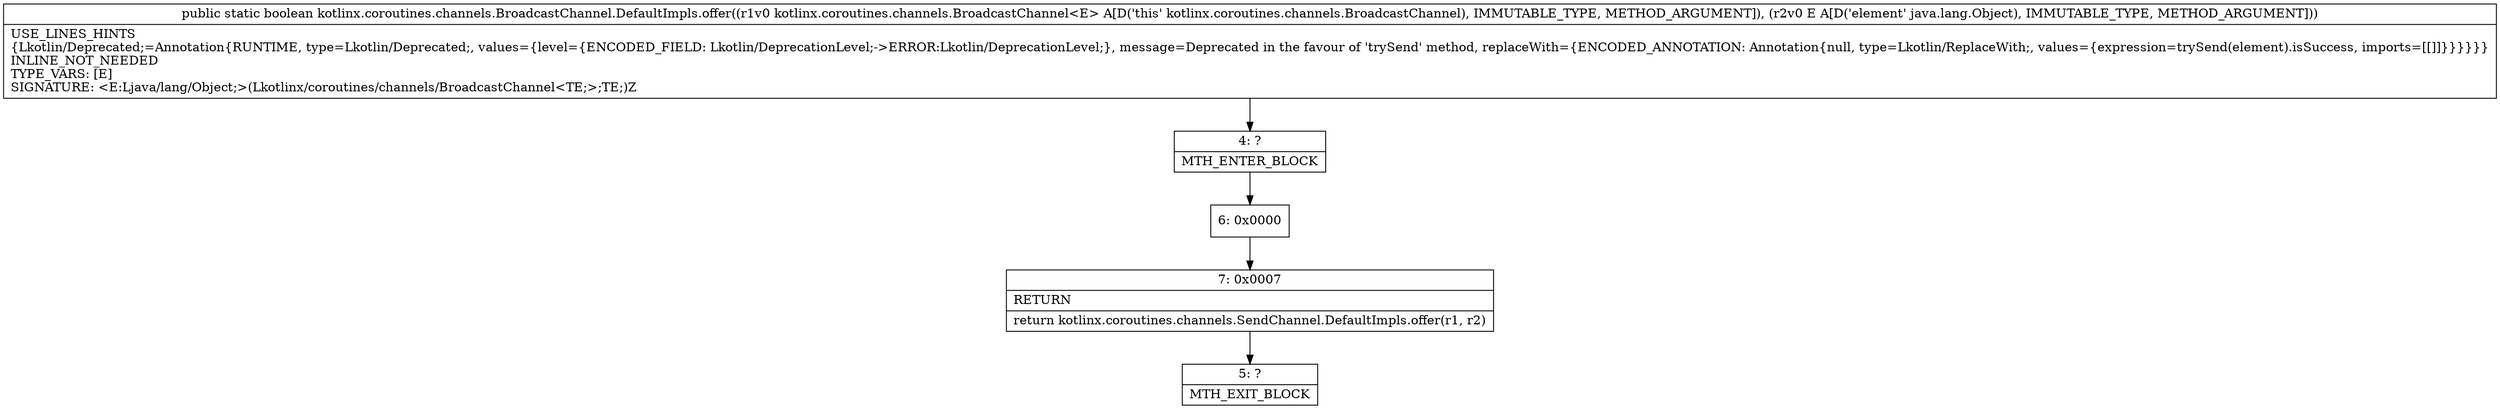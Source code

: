 digraph "CFG forkotlinx.coroutines.channels.BroadcastChannel.DefaultImpls.offer(Lkotlinx\/coroutines\/channels\/BroadcastChannel;Ljava\/lang\/Object;)Z" {
Node_4 [shape=record,label="{4\:\ ?|MTH_ENTER_BLOCK\l}"];
Node_6 [shape=record,label="{6\:\ 0x0000}"];
Node_7 [shape=record,label="{7\:\ 0x0007|RETURN\l|return kotlinx.coroutines.channels.SendChannel.DefaultImpls.offer(r1, r2)\l}"];
Node_5 [shape=record,label="{5\:\ ?|MTH_EXIT_BLOCK\l}"];
MethodNode[shape=record,label="{public static boolean kotlinx.coroutines.channels.BroadcastChannel.DefaultImpls.offer((r1v0 kotlinx.coroutines.channels.BroadcastChannel\<E\> A[D('this' kotlinx.coroutines.channels.BroadcastChannel), IMMUTABLE_TYPE, METHOD_ARGUMENT]), (r2v0 E A[D('element' java.lang.Object), IMMUTABLE_TYPE, METHOD_ARGUMENT]))  | USE_LINES_HINTS\l\{Lkotlin\/Deprecated;=Annotation\{RUNTIME, type=Lkotlin\/Deprecated;, values=\{level=\{ENCODED_FIELD: Lkotlin\/DeprecationLevel;\-\>ERROR:Lkotlin\/DeprecationLevel;\}, message=Deprecated in the favour of 'trySend' method, replaceWith=\{ENCODED_ANNOTATION: Annotation\{null, type=Lkotlin\/ReplaceWith;, values=\{expression=trySend(element).isSuccess, imports=[[]]\}\}\}\}\}\}\lINLINE_NOT_NEEDED\lTYPE_VARS: [E]\lSIGNATURE: \<E:Ljava\/lang\/Object;\>(Lkotlinx\/coroutines\/channels\/BroadcastChannel\<TE;\>;TE;)Z\l}"];
MethodNode -> Node_4;Node_4 -> Node_6;
Node_6 -> Node_7;
Node_7 -> Node_5;
}

